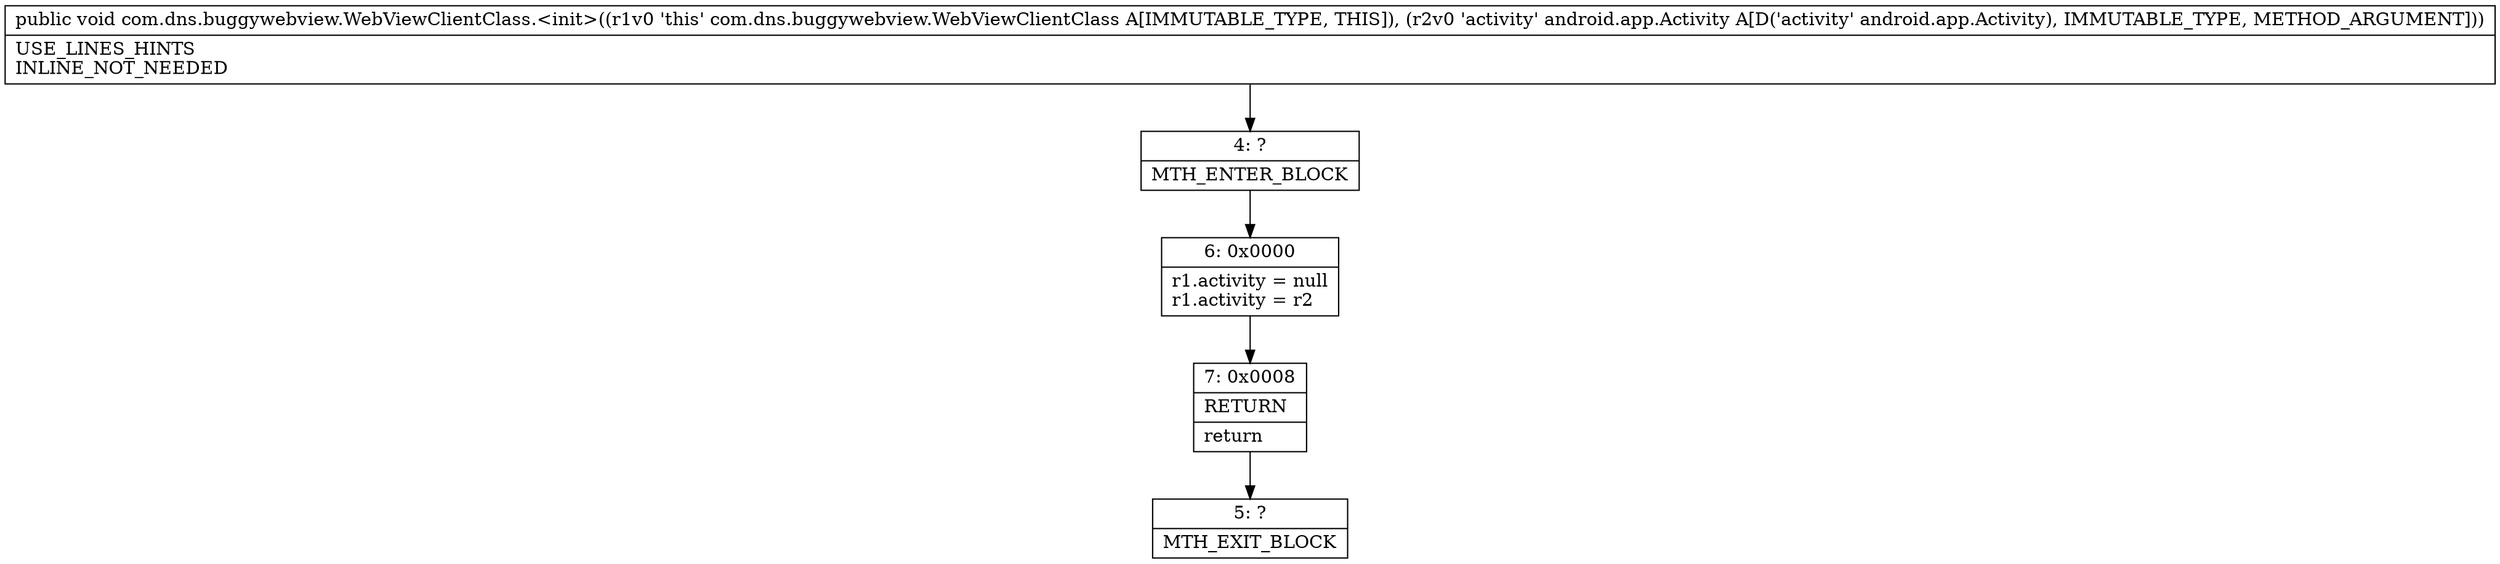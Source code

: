 digraph "CFG forcom.dns.buggywebview.WebViewClientClass.\<init\>(Landroid\/app\/Activity;)V" {
Node_4 [shape=record,label="{4\:\ ?|MTH_ENTER_BLOCK\l}"];
Node_6 [shape=record,label="{6\:\ 0x0000|r1.activity = null\lr1.activity = r2\l}"];
Node_7 [shape=record,label="{7\:\ 0x0008|RETURN\l|return\l}"];
Node_5 [shape=record,label="{5\:\ ?|MTH_EXIT_BLOCK\l}"];
MethodNode[shape=record,label="{public void com.dns.buggywebview.WebViewClientClass.\<init\>((r1v0 'this' com.dns.buggywebview.WebViewClientClass A[IMMUTABLE_TYPE, THIS]), (r2v0 'activity' android.app.Activity A[D('activity' android.app.Activity), IMMUTABLE_TYPE, METHOD_ARGUMENT]))  | USE_LINES_HINTS\lINLINE_NOT_NEEDED\l}"];
MethodNode -> Node_4;Node_4 -> Node_6;
Node_6 -> Node_7;
Node_7 -> Node_5;
}


